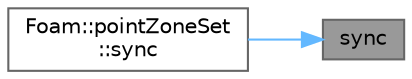 digraph "sync"
{
 // LATEX_PDF_SIZE
  bgcolor="transparent";
  edge [fontname=Helvetica,fontsize=10,labelfontname=Helvetica,labelfontsize=10];
  node [fontname=Helvetica,fontsize=10,shape=box,height=0.2,width=0.4];
  rankdir="RL";
  Node1 [id="Node000001",label="sync",height=0.2,width=0.4,color="gray40", fillcolor="grey60", style="filled", fontcolor="black",tooltip=" "];
  Node1 -> Node2 [id="edge1_Node000001_Node000002",dir="back",color="steelblue1",style="solid",tooltip=" "];
  Node2 [id="Node000002",label="Foam::pointZoneSet\l::sync",height=0.2,width=0.4,color="grey40", fillcolor="white", style="filled",URL="$classFoam_1_1pointZoneSet.html#aa7fca4a1afef0062c91f4d1e3776659d",tooltip=" "];
}
